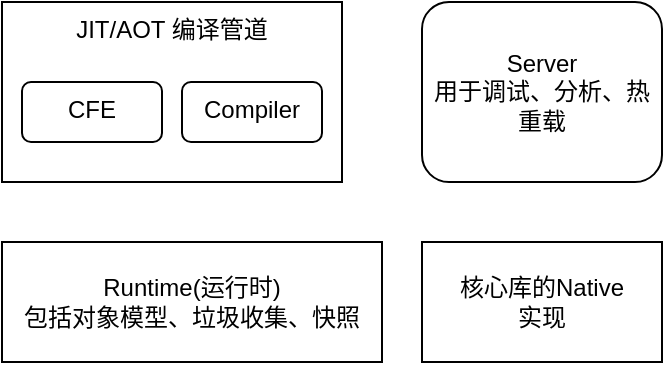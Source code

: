 <mxfile version="15.6.8" type="github">
  <diagram id="g65OwibUVPfeZa-2Ke3x" name="Page-1">
    <mxGraphModel dx="1030" dy="625" grid="1" gridSize="10" guides="1" tooltips="1" connect="1" arrows="1" fold="1" page="1" pageScale="1" pageWidth="850" pageHeight="1100" math="0" shadow="0">
      <root>
        <mxCell id="0" />
        <mxCell id="1" parent="0" />
        <mxCell id="hBB15pP0LXZnmL8GRjqS-2" value="Runtime(运行时)&lt;br&gt;包括对象模型、垃圾收集、快照" style="rounded=0;whiteSpace=wrap;html=1;" vertex="1" parent="1">
          <mxGeometry x="300" y="300" width="190" height="60" as="geometry" />
        </mxCell>
        <mxCell id="hBB15pP0LXZnmL8GRjqS-6" value="核心库的Native&lt;br&gt;实现" style="rounded=0;whiteSpace=wrap;html=1;" vertex="1" parent="1">
          <mxGeometry x="510" y="300" width="120" height="60" as="geometry" />
        </mxCell>
        <mxCell id="hBB15pP0LXZnmL8GRjqS-7" value="Server&lt;br&gt;用于调试、分析、热重载" style="rounded=1;whiteSpace=wrap;html=1;" vertex="1" parent="1">
          <mxGeometry x="510" y="180" width="120" height="90" as="geometry" />
        </mxCell>
        <mxCell id="hBB15pP0LXZnmL8GRjqS-8" value="JIT/AOT 编译管道&lt;br&gt;" style="rounded=0;whiteSpace=wrap;html=1;verticalAlign=top;" vertex="1" parent="1">
          <mxGeometry x="300" y="180" width="170" height="90" as="geometry" />
        </mxCell>
        <mxCell id="hBB15pP0LXZnmL8GRjqS-9" value="CFE" style="rounded=1;whiteSpace=wrap;html=1;verticalAlign=top;" vertex="1" parent="1">
          <mxGeometry x="310" y="220" width="70" height="30" as="geometry" />
        </mxCell>
        <mxCell id="hBB15pP0LXZnmL8GRjqS-10" value="Compiler" style="rounded=1;whiteSpace=wrap;html=1;verticalAlign=top;" vertex="1" parent="1">
          <mxGeometry x="390" y="220" width="70" height="30" as="geometry" />
        </mxCell>
      </root>
    </mxGraphModel>
  </diagram>
</mxfile>
